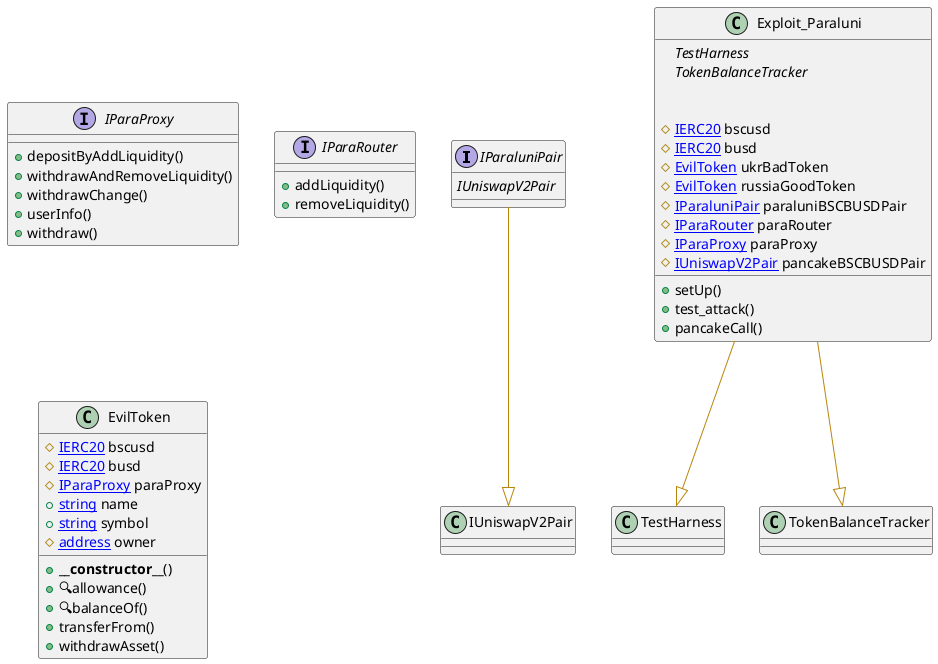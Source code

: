@startuml

interface IParaluniPair {
    ' -- inheritance --
	{abstract}IUniswapV2Pair

    ' -- usingFor --

    ' -- vars --

    ' -- methods --

}


interface IParaProxy {
    ' -- inheritance --

    ' -- usingFor --

    ' -- vars --

    ' -- methods --
	+depositByAddLiquidity()
	+withdrawAndRemoveLiquidity()
	+withdrawChange()
	+userInfo()
	+withdraw()

}


interface IParaRouter {
    ' -- inheritance --

    ' -- usingFor --

    ' -- vars --

    ' -- methods --
	+addLiquidity()
	+removeLiquidity()

}


class Exploit_Paraluni {
    ' -- inheritance --
	{abstract}TestHarness
	{abstract}TokenBalanceTracker

    ' -- usingFor --

    ' -- vars --
	#[[IERC20]] bscusd
	#[[IERC20]] busd
	#[[EvilToken]] ukrBadToken
	#[[EvilToken]] russiaGoodToken
	#[[IParaluniPair]] paraluniBSCBUSDPair
	#[[IParaRouter]] paraRouter
	#[[IParaProxy]] paraProxy
	#[[IUniswapV2Pair]] pancakeBSCBUSDPair

    ' -- methods --
	+setUp()
	+test_attack()
	+pancakeCall()

}


class EvilToken {
    ' -- inheritance --

    ' -- usingFor --

    ' -- vars --
	#[[IERC20]] bscusd
	#[[IERC20]] busd
	#[[IParaProxy]] paraProxy
	+[[string]] name
	+[[string]] symbol
	#[[address]] owner

    ' -- methods --
	+**__constructor__**()
	+🔍allowance()
	+🔍balanceOf()
	+transferFrom()
	+withdrawAsset()

}
' -- inheritance / usingFor --
IParaluniPair --[#DarkGoldenRod]|> IUniswapV2Pair
Exploit_Paraluni --[#DarkGoldenRod]|> TestHarness
Exploit_Paraluni --[#DarkGoldenRod]|> TokenBalanceTracker

@enduml